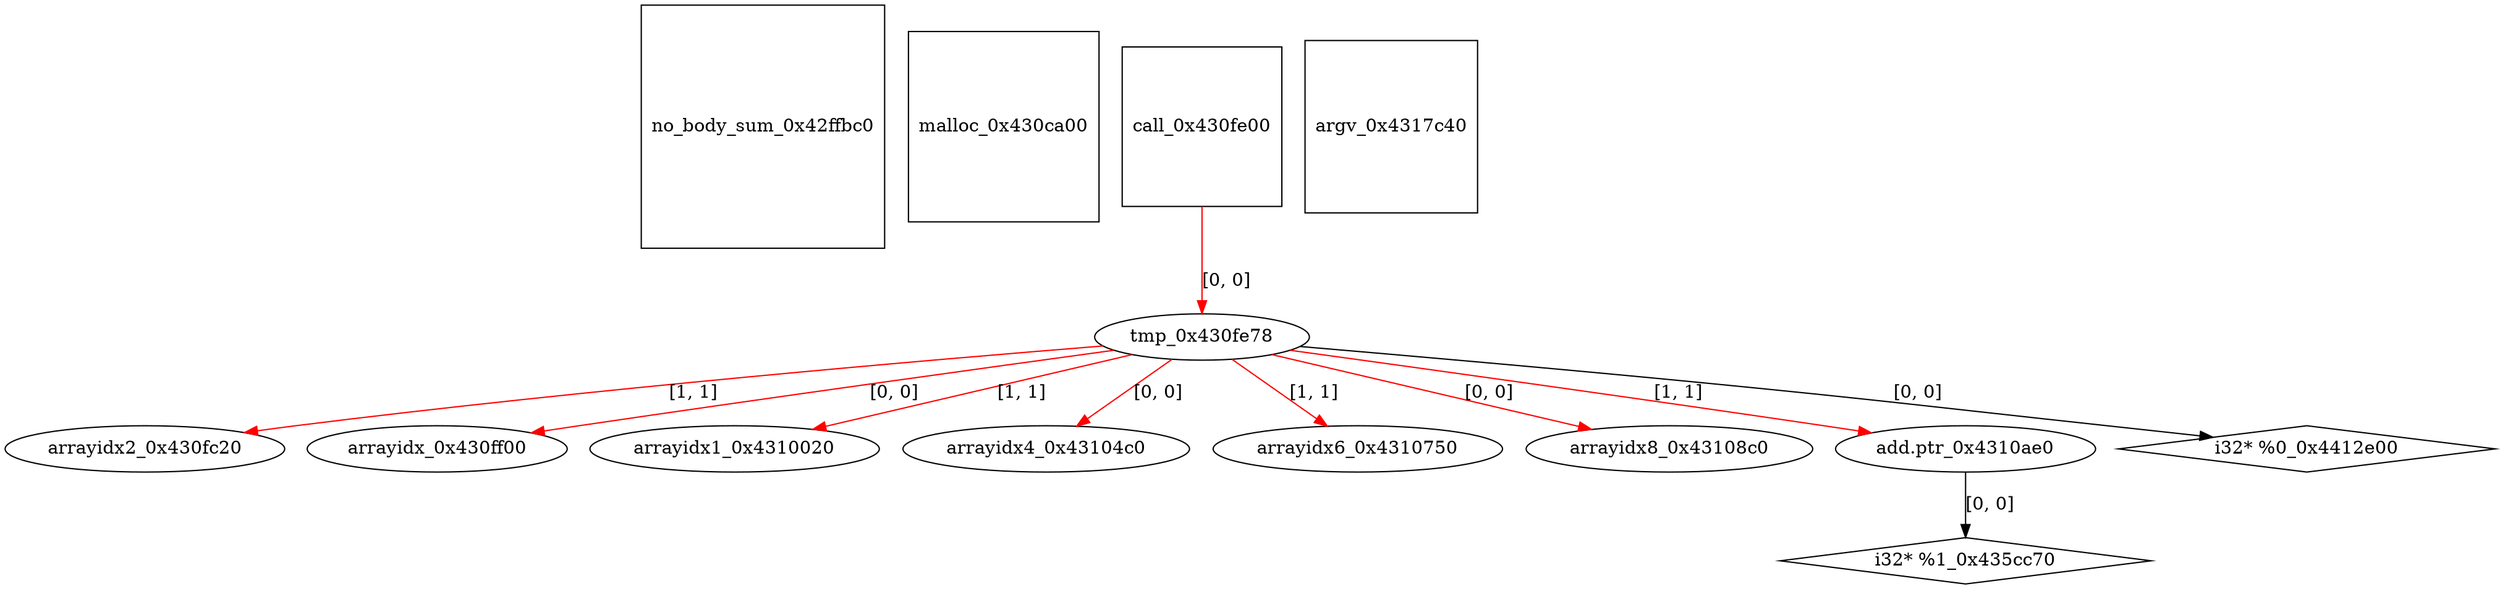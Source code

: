 digraph grafico {
"no_body_sum_0x42ffbc0" [shape=square];
"malloc_0x430ca00" [shape=square];
"arrayidx2_0x430fc20" [shape=ellipse];
"tmp_0x430fe78" -> "arrayidx2_0x430fc20" [label="[1, 1]",color=red];
"call_0x430fe00" [shape=square];
"tmp_0x430fe78" [shape=ellipse];
"call_0x430fe00" -> "tmp_0x430fe78" [label="[0, 0]",color=red];
"arrayidx_0x430ff00" [shape=ellipse];
"tmp_0x430fe78" -> "arrayidx_0x430ff00" [label="[0, 0]",color=red];
"arrayidx1_0x4310020" [shape=ellipse];
"tmp_0x430fe78" -> "arrayidx1_0x4310020" [label="[1, 1]",color=red];
"arrayidx4_0x43104c0" [shape=ellipse];
"tmp_0x430fe78" -> "arrayidx4_0x43104c0" [label="[0, 0]",color=red];
"arrayidx6_0x4310750" [shape=ellipse];
"tmp_0x430fe78" -> "arrayidx6_0x4310750" [label="[1, 1]",color=red];
"arrayidx8_0x43108c0" [shape=ellipse];
"tmp_0x430fe78" -> "arrayidx8_0x43108c0" [label="[0, 0]",color=red];
"add.ptr_0x4310ae0" [shape=ellipse];
"tmp_0x430fe78" -> "add.ptr_0x4310ae0" [label="[1, 1]",color=red];
"argv_0x4317c40" [shape=square];
"i32* %1_0x435cc70" [shape=diamond];
"add.ptr_0x4310ae0" -> "i32* %1_0x435cc70" [label="[0, 0]"];
"i32* %0_0x4412e00" [shape=diamond];
"tmp_0x430fe78" -> "i32* %0_0x4412e00" [label="[0, 0]"];
}